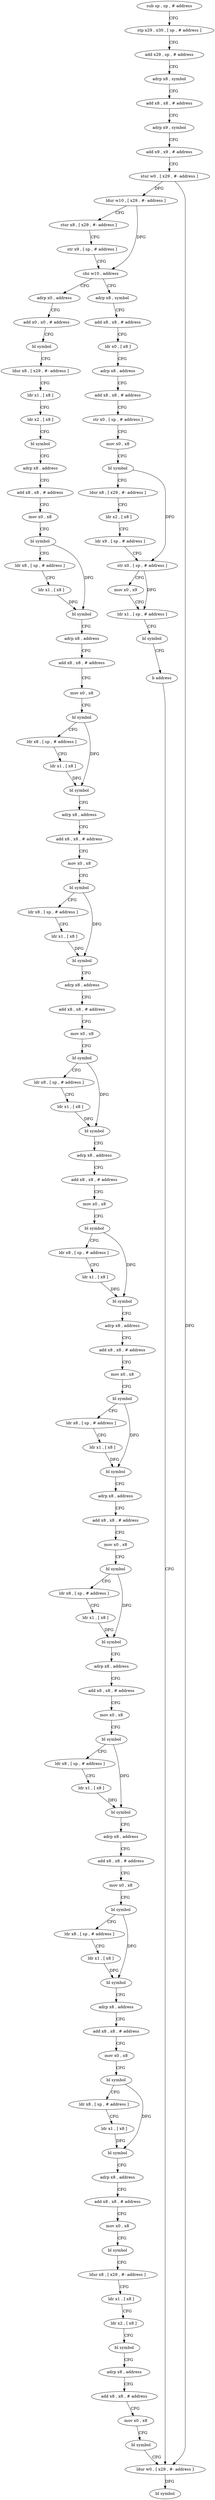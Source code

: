digraph "func" {
"4201852" [label = "sub sp , sp , # address" ]
"4201856" [label = "stp x29 , x30 , [ sp , # address ]" ]
"4201860" [label = "add x29 , sp , # address" ]
"4201864" [label = "adrp x8 , symbol" ]
"4201868" [label = "add x8 , x8 , # address" ]
"4201872" [label = "adrp x9 , symbol" ]
"4201876" [label = "add x9 , x9 , # address" ]
"4201880" [label = "stur w0 , [ x29 , #- address ]" ]
"4201884" [label = "ldur w10 , [ x29 , #- address ]" ]
"4201888" [label = "stur x8 , [ x29 , #- address ]" ]
"4201892" [label = "str x9 , [ sp , # address ]" ]
"4201896" [label = "cbz w10 , address" ]
"4201964" [label = "adrp x0 , address" ]
"4201900" [label = "adrp x8 , symbol" ]
"4201968" [label = "add x0 , x0 , # address" ]
"4201972" [label = "bl symbol" ]
"4201976" [label = "ldur x8 , [ x29 , #- address ]" ]
"4201980" [label = "ldr x1 , [ x8 ]" ]
"4201984" [label = "ldr x2 , [ x8 ]" ]
"4201988" [label = "bl symbol" ]
"4201992" [label = "adrp x8 , address" ]
"4201996" [label = "add x8 , x8 , # address" ]
"4202000" [label = "mov x0 , x8" ]
"4202004" [label = "bl symbol" ]
"4202008" [label = "ldr x8 , [ sp , # address ]" ]
"4202012" [label = "ldr x1 , [ x8 ]" ]
"4202016" [label = "bl symbol" ]
"4202020" [label = "adrp x8 , address" ]
"4202024" [label = "add x8 , x8 , # address" ]
"4202028" [label = "mov x0 , x8" ]
"4202032" [label = "bl symbol" ]
"4202036" [label = "ldr x8 , [ sp , # address ]" ]
"4202040" [label = "ldr x1 , [ x8 ]" ]
"4202044" [label = "bl symbol" ]
"4202048" [label = "adrp x8 , address" ]
"4202052" [label = "add x8 , x8 , # address" ]
"4202056" [label = "mov x0 , x8" ]
"4202060" [label = "bl symbol" ]
"4202064" [label = "ldr x8 , [ sp , # address ]" ]
"4202068" [label = "ldr x1 , [ x8 ]" ]
"4202072" [label = "bl symbol" ]
"4202076" [label = "adrp x8 , address" ]
"4202080" [label = "add x8 , x8 , # address" ]
"4202084" [label = "mov x0 , x8" ]
"4202088" [label = "bl symbol" ]
"4202092" [label = "ldr x8 , [ sp , # address ]" ]
"4202096" [label = "ldr x1 , [ x8 ]" ]
"4202100" [label = "bl symbol" ]
"4202104" [label = "adrp x8 , address" ]
"4202108" [label = "add x8 , x8 , # address" ]
"4202112" [label = "mov x0 , x8" ]
"4202116" [label = "bl symbol" ]
"4202120" [label = "ldr x8 , [ sp , # address ]" ]
"4202124" [label = "ldr x1 , [ x8 ]" ]
"4202128" [label = "bl symbol" ]
"4202132" [label = "adrp x8 , address" ]
"4202136" [label = "add x8 , x8 , # address" ]
"4202140" [label = "mov x0 , x8" ]
"4202144" [label = "bl symbol" ]
"4202148" [label = "ldr x8 , [ sp , # address ]" ]
"4202152" [label = "ldr x1 , [ x8 ]" ]
"4202156" [label = "bl symbol" ]
"4202160" [label = "adrp x8 , address" ]
"4202164" [label = "add x8 , x8 , # address" ]
"4202168" [label = "mov x0 , x8" ]
"4202172" [label = "bl symbol" ]
"4202176" [label = "ldr x8 , [ sp , # address ]" ]
"4202180" [label = "ldr x1 , [ x8 ]" ]
"4202184" [label = "bl symbol" ]
"4202188" [label = "adrp x8 , address" ]
"4202192" [label = "add x8 , x8 , # address" ]
"4202196" [label = "mov x0 , x8" ]
"4202200" [label = "bl symbol" ]
"4202204" [label = "ldr x8 , [ sp , # address ]" ]
"4202208" [label = "ldr x1 , [ x8 ]" ]
"4202212" [label = "bl symbol" ]
"4202216" [label = "adrp x8 , address" ]
"4202220" [label = "add x8 , x8 , # address" ]
"4202224" [label = "mov x0 , x8" ]
"4202228" [label = "bl symbol" ]
"4202232" [label = "ldr x8 , [ sp , # address ]" ]
"4202236" [label = "ldr x1 , [ x8 ]" ]
"4202240" [label = "bl symbol" ]
"4202244" [label = "adrp x8 , address" ]
"4202248" [label = "add x8 , x8 , # address" ]
"4202252" [label = "mov x0 , x8" ]
"4202256" [label = "bl symbol" ]
"4202260" [label = "ldr x8 , [ sp , # address ]" ]
"4202264" [label = "ldr x1 , [ x8 ]" ]
"4202268" [label = "bl symbol" ]
"4202272" [label = "adrp x8 , address" ]
"4202276" [label = "add x8 , x8 , # address" ]
"4202280" [label = "mov x0 , x8" ]
"4202284" [label = "bl symbol" ]
"4202288" [label = "ldur x8 , [ x29 , #- address ]" ]
"4202292" [label = "ldr x1 , [ x8 ]" ]
"4202296" [label = "ldr x2 , [ x8 ]" ]
"4202300" [label = "bl symbol" ]
"4202304" [label = "adrp x8 , address" ]
"4202308" [label = "add x8 , x8 , # address" ]
"4202312" [label = "mov x0 , x8" ]
"4202316" [label = "bl symbol" ]
"4202320" [label = "ldur w0 , [ x29 , #- address ]" ]
"4201904" [label = "add x8 , x8 , # address" ]
"4201908" [label = "ldr x0 , [ x8 ]" ]
"4201912" [label = "adrp x8 , address" ]
"4201916" [label = "add x8 , x8 , # address" ]
"4201920" [label = "str x0 , [ sp , # address ]" ]
"4201924" [label = "mov x0 , x8" ]
"4201928" [label = "bl symbol" ]
"4201932" [label = "ldur x8 , [ x29 , #- address ]" ]
"4201936" [label = "ldr x2 , [ x8 ]" ]
"4201940" [label = "ldr x9 , [ sp , # address ]" ]
"4201944" [label = "str x0 , [ sp , # address ]" ]
"4201948" [label = "mov x0 , x9" ]
"4201952" [label = "ldr x1 , [ sp , # address ]" ]
"4201956" [label = "bl symbol" ]
"4201960" [label = "b address" ]
"4202324" [label = "bl symbol" ]
"4201852" -> "4201856" [ label = "CFG" ]
"4201856" -> "4201860" [ label = "CFG" ]
"4201860" -> "4201864" [ label = "CFG" ]
"4201864" -> "4201868" [ label = "CFG" ]
"4201868" -> "4201872" [ label = "CFG" ]
"4201872" -> "4201876" [ label = "CFG" ]
"4201876" -> "4201880" [ label = "CFG" ]
"4201880" -> "4201884" [ label = "DFG" ]
"4201880" -> "4202320" [ label = "DFG" ]
"4201884" -> "4201888" [ label = "CFG" ]
"4201884" -> "4201896" [ label = "DFG" ]
"4201888" -> "4201892" [ label = "CFG" ]
"4201892" -> "4201896" [ label = "CFG" ]
"4201896" -> "4201964" [ label = "CFG" ]
"4201896" -> "4201900" [ label = "CFG" ]
"4201964" -> "4201968" [ label = "CFG" ]
"4201900" -> "4201904" [ label = "CFG" ]
"4201968" -> "4201972" [ label = "CFG" ]
"4201972" -> "4201976" [ label = "CFG" ]
"4201976" -> "4201980" [ label = "CFG" ]
"4201980" -> "4201984" [ label = "CFG" ]
"4201984" -> "4201988" [ label = "CFG" ]
"4201988" -> "4201992" [ label = "CFG" ]
"4201992" -> "4201996" [ label = "CFG" ]
"4201996" -> "4202000" [ label = "CFG" ]
"4202000" -> "4202004" [ label = "CFG" ]
"4202004" -> "4202008" [ label = "CFG" ]
"4202004" -> "4202016" [ label = "DFG" ]
"4202008" -> "4202012" [ label = "CFG" ]
"4202012" -> "4202016" [ label = "DFG" ]
"4202016" -> "4202020" [ label = "CFG" ]
"4202020" -> "4202024" [ label = "CFG" ]
"4202024" -> "4202028" [ label = "CFG" ]
"4202028" -> "4202032" [ label = "CFG" ]
"4202032" -> "4202036" [ label = "CFG" ]
"4202032" -> "4202044" [ label = "DFG" ]
"4202036" -> "4202040" [ label = "CFG" ]
"4202040" -> "4202044" [ label = "DFG" ]
"4202044" -> "4202048" [ label = "CFG" ]
"4202048" -> "4202052" [ label = "CFG" ]
"4202052" -> "4202056" [ label = "CFG" ]
"4202056" -> "4202060" [ label = "CFG" ]
"4202060" -> "4202064" [ label = "CFG" ]
"4202060" -> "4202072" [ label = "DFG" ]
"4202064" -> "4202068" [ label = "CFG" ]
"4202068" -> "4202072" [ label = "DFG" ]
"4202072" -> "4202076" [ label = "CFG" ]
"4202076" -> "4202080" [ label = "CFG" ]
"4202080" -> "4202084" [ label = "CFG" ]
"4202084" -> "4202088" [ label = "CFG" ]
"4202088" -> "4202092" [ label = "CFG" ]
"4202088" -> "4202100" [ label = "DFG" ]
"4202092" -> "4202096" [ label = "CFG" ]
"4202096" -> "4202100" [ label = "DFG" ]
"4202100" -> "4202104" [ label = "CFG" ]
"4202104" -> "4202108" [ label = "CFG" ]
"4202108" -> "4202112" [ label = "CFG" ]
"4202112" -> "4202116" [ label = "CFG" ]
"4202116" -> "4202120" [ label = "CFG" ]
"4202116" -> "4202128" [ label = "DFG" ]
"4202120" -> "4202124" [ label = "CFG" ]
"4202124" -> "4202128" [ label = "DFG" ]
"4202128" -> "4202132" [ label = "CFG" ]
"4202132" -> "4202136" [ label = "CFG" ]
"4202136" -> "4202140" [ label = "CFG" ]
"4202140" -> "4202144" [ label = "CFG" ]
"4202144" -> "4202148" [ label = "CFG" ]
"4202144" -> "4202156" [ label = "DFG" ]
"4202148" -> "4202152" [ label = "CFG" ]
"4202152" -> "4202156" [ label = "DFG" ]
"4202156" -> "4202160" [ label = "CFG" ]
"4202160" -> "4202164" [ label = "CFG" ]
"4202164" -> "4202168" [ label = "CFG" ]
"4202168" -> "4202172" [ label = "CFG" ]
"4202172" -> "4202176" [ label = "CFG" ]
"4202172" -> "4202184" [ label = "DFG" ]
"4202176" -> "4202180" [ label = "CFG" ]
"4202180" -> "4202184" [ label = "DFG" ]
"4202184" -> "4202188" [ label = "CFG" ]
"4202188" -> "4202192" [ label = "CFG" ]
"4202192" -> "4202196" [ label = "CFG" ]
"4202196" -> "4202200" [ label = "CFG" ]
"4202200" -> "4202204" [ label = "CFG" ]
"4202200" -> "4202212" [ label = "DFG" ]
"4202204" -> "4202208" [ label = "CFG" ]
"4202208" -> "4202212" [ label = "DFG" ]
"4202212" -> "4202216" [ label = "CFG" ]
"4202216" -> "4202220" [ label = "CFG" ]
"4202220" -> "4202224" [ label = "CFG" ]
"4202224" -> "4202228" [ label = "CFG" ]
"4202228" -> "4202232" [ label = "CFG" ]
"4202228" -> "4202240" [ label = "DFG" ]
"4202232" -> "4202236" [ label = "CFG" ]
"4202236" -> "4202240" [ label = "DFG" ]
"4202240" -> "4202244" [ label = "CFG" ]
"4202244" -> "4202248" [ label = "CFG" ]
"4202248" -> "4202252" [ label = "CFG" ]
"4202252" -> "4202256" [ label = "CFG" ]
"4202256" -> "4202260" [ label = "CFG" ]
"4202256" -> "4202268" [ label = "DFG" ]
"4202260" -> "4202264" [ label = "CFG" ]
"4202264" -> "4202268" [ label = "DFG" ]
"4202268" -> "4202272" [ label = "CFG" ]
"4202272" -> "4202276" [ label = "CFG" ]
"4202276" -> "4202280" [ label = "CFG" ]
"4202280" -> "4202284" [ label = "CFG" ]
"4202284" -> "4202288" [ label = "CFG" ]
"4202288" -> "4202292" [ label = "CFG" ]
"4202292" -> "4202296" [ label = "CFG" ]
"4202296" -> "4202300" [ label = "CFG" ]
"4202300" -> "4202304" [ label = "CFG" ]
"4202304" -> "4202308" [ label = "CFG" ]
"4202308" -> "4202312" [ label = "CFG" ]
"4202312" -> "4202316" [ label = "CFG" ]
"4202316" -> "4202320" [ label = "CFG" ]
"4202320" -> "4202324" [ label = "DFG" ]
"4201904" -> "4201908" [ label = "CFG" ]
"4201908" -> "4201912" [ label = "CFG" ]
"4201912" -> "4201916" [ label = "CFG" ]
"4201916" -> "4201920" [ label = "CFG" ]
"4201920" -> "4201924" [ label = "CFG" ]
"4201924" -> "4201928" [ label = "CFG" ]
"4201928" -> "4201932" [ label = "CFG" ]
"4201928" -> "4201944" [ label = "DFG" ]
"4201932" -> "4201936" [ label = "CFG" ]
"4201936" -> "4201940" [ label = "CFG" ]
"4201940" -> "4201944" [ label = "CFG" ]
"4201944" -> "4201948" [ label = "CFG" ]
"4201944" -> "4201952" [ label = "DFG" ]
"4201948" -> "4201952" [ label = "CFG" ]
"4201952" -> "4201956" [ label = "CFG" ]
"4201956" -> "4201960" [ label = "CFG" ]
"4201960" -> "4202320" [ label = "CFG" ]
}
